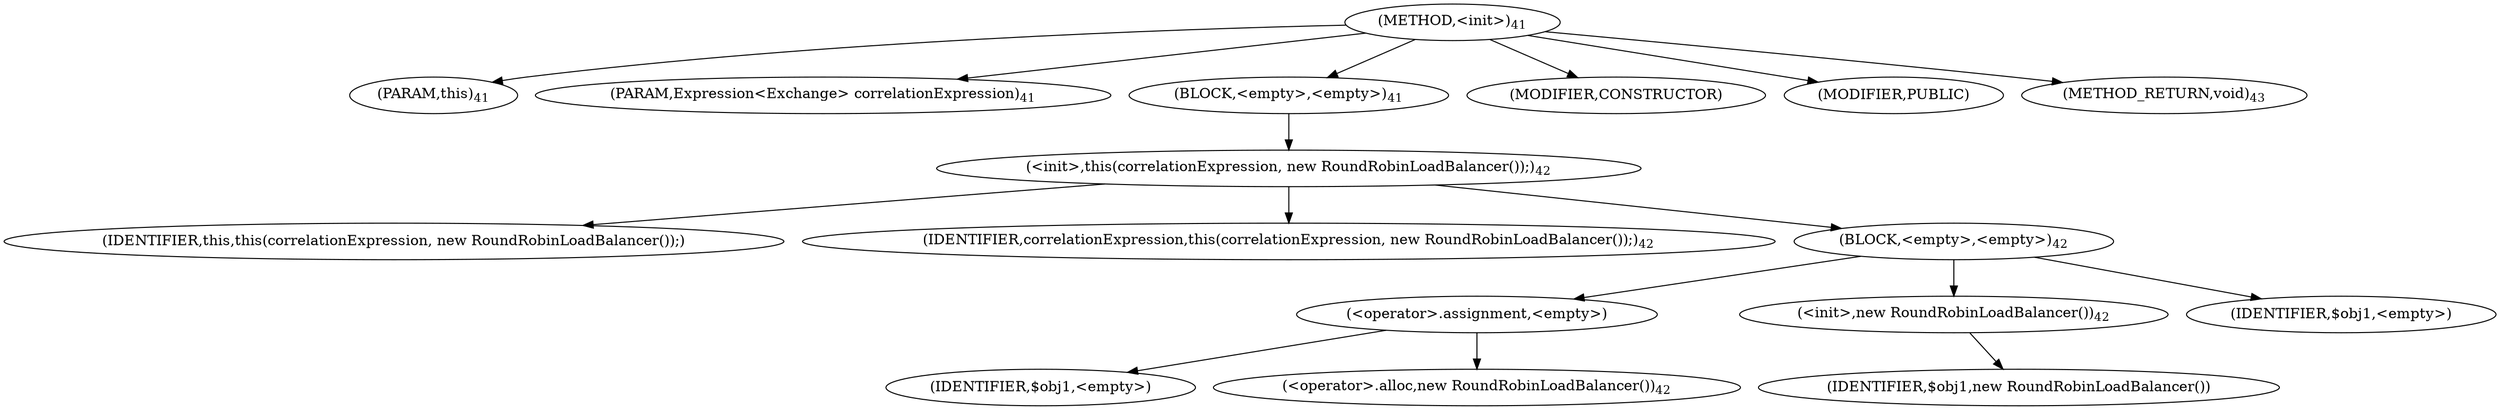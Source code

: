 digraph "&lt;init&gt;" {  
"27" [label = <(METHOD,&lt;init&gt;)<SUB>41</SUB>> ]
"4" [label = <(PARAM,this)<SUB>41</SUB>> ]
"28" [label = <(PARAM,Expression&lt;Exchange&gt; correlationExpression)<SUB>41</SUB>> ]
"29" [label = <(BLOCK,&lt;empty&gt;,&lt;empty&gt;)<SUB>41</SUB>> ]
"30" [label = <(&lt;init&gt;,this(correlationExpression, new RoundRobinLoadBalancer());)<SUB>42</SUB>> ]
"3" [label = <(IDENTIFIER,this,this(correlationExpression, new RoundRobinLoadBalancer());)> ]
"31" [label = <(IDENTIFIER,correlationExpression,this(correlationExpression, new RoundRobinLoadBalancer());)<SUB>42</SUB>> ]
"32" [label = <(BLOCK,&lt;empty&gt;,&lt;empty&gt;)<SUB>42</SUB>> ]
"33" [label = <(&lt;operator&gt;.assignment,&lt;empty&gt;)> ]
"34" [label = <(IDENTIFIER,$obj1,&lt;empty&gt;)> ]
"35" [label = <(&lt;operator&gt;.alloc,new RoundRobinLoadBalancer())<SUB>42</SUB>> ]
"36" [label = <(&lt;init&gt;,new RoundRobinLoadBalancer())<SUB>42</SUB>> ]
"37" [label = <(IDENTIFIER,$obj1,new RoundRobinLoadBalancer())> ]
"38" [label = <(IDENTIFIER,$obj1,&lt;empty&gt;)> ]
"39" [label = <(MODIFIER,CONSTRUCTOR)> ]
"40" [label = <(MODIFIER,PUBLIC)> ]
"41" [label = <(METHOD_RETURN,void)<SUB>43</SUB>> ]
  "27" -> "4" 
  "27" -> "28" 
  "27" -> "29" 
  "27" -> "39" 
  "27" -> "40" 
  "27" -> "41" 
  "29" -> "30" 
  "30" -> "3" 
  "30" -> "31" 
  "30" -> "32" 
  "32" -> "33" 
  "32" -> "36" 
  "32" -> "38" 
  "33" -> "34" 
  "33" -> "35" 
  "36" -> "37" 
}
